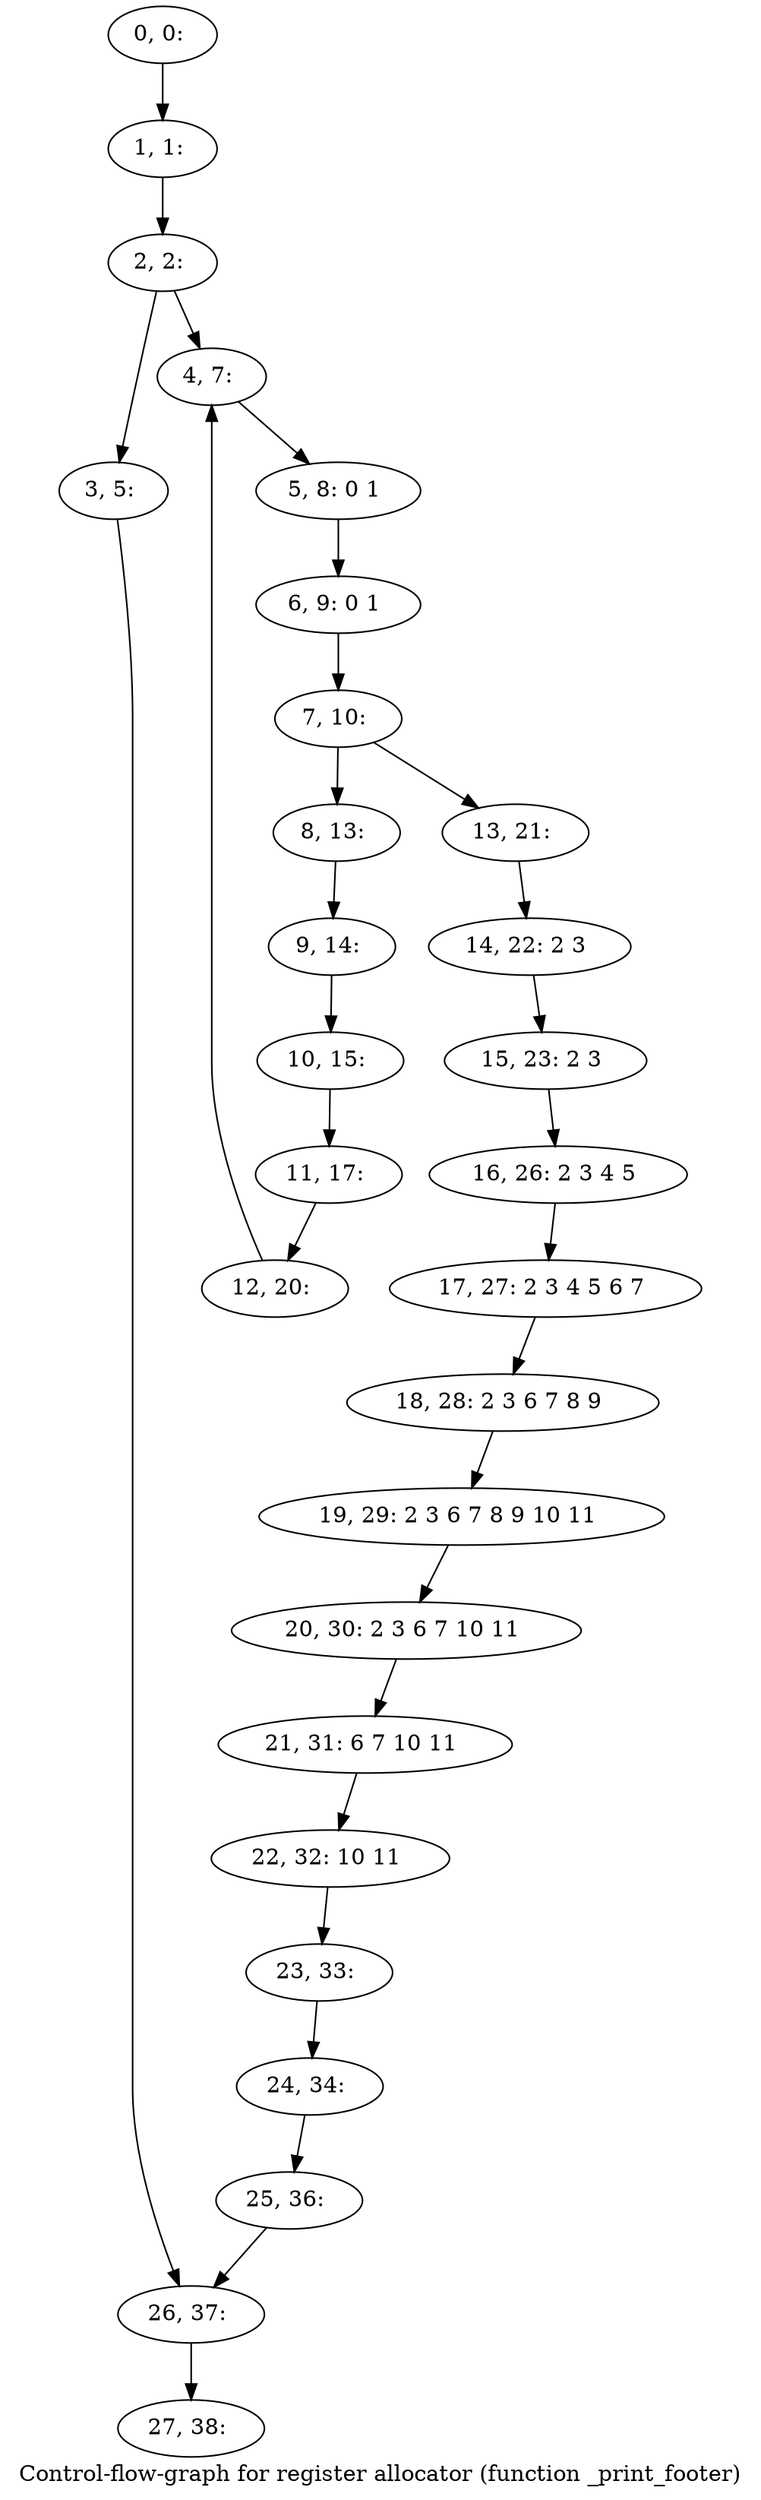 digraph G {
graph [label="Control-flow-graph for register allocator (function _print_footer)"]
0[label="0, 0: "];
1[label="1, 1: "];
2[label="2, 2: "];
3[label="3, 5: "];
4[label="4, 7: "];
5[label="5, 8: 0 1 "];
6[label="6, 9: 0 1 "];
7[label="7, 10: "];
8[label="8, 13: "];
9[label="9, 14: "];
10[label="10, 15: "];
11[label="11, 17: "];
12[label="12, 20: "];
13[label="13, 21: "];
14[label="14, 22: 2 3 "];
15[label="15, 23: 2 3 "];
16[label="16, 26: 2 3 4 5 "];
17[label="17, 27: 2 3 4 5 6 7 "];
18[label="18, 28: 2 3 6 7 8 9 "];
19[label="19, 29: 2 3 6 7 8 9 10 11 "];
20[label="20, 30: 2 3 6 7 10 11 "];
21[label="21, 31: 6 7 10 11 "];
22[label="22, 32: 10 11 "];
23[label="23, 33: "];
24[label="24, 34: "];
25[label="25, 36: "];
26[label="26, 37: "];
27[label="27, 38: "];
0->1 ;
1->2 ;
2->3 ;
2->4 ;
3->26 ;
4->5 ;
5->6 ;
6->7 ;
7->8 ;
7->13 ;
8->9 ;
9->10 ;
10->11 ;
11->12 ;
12->4 ;
13->14 ;
14->15 ;
15->16 ;
16->17 ;
17->18 ;
18->19 ;
19->20 ;
20->21 ;
21->22 ;
22->23 ;
23->24 ;
24->25 ;
25->26 ;
26->27 ;
}
